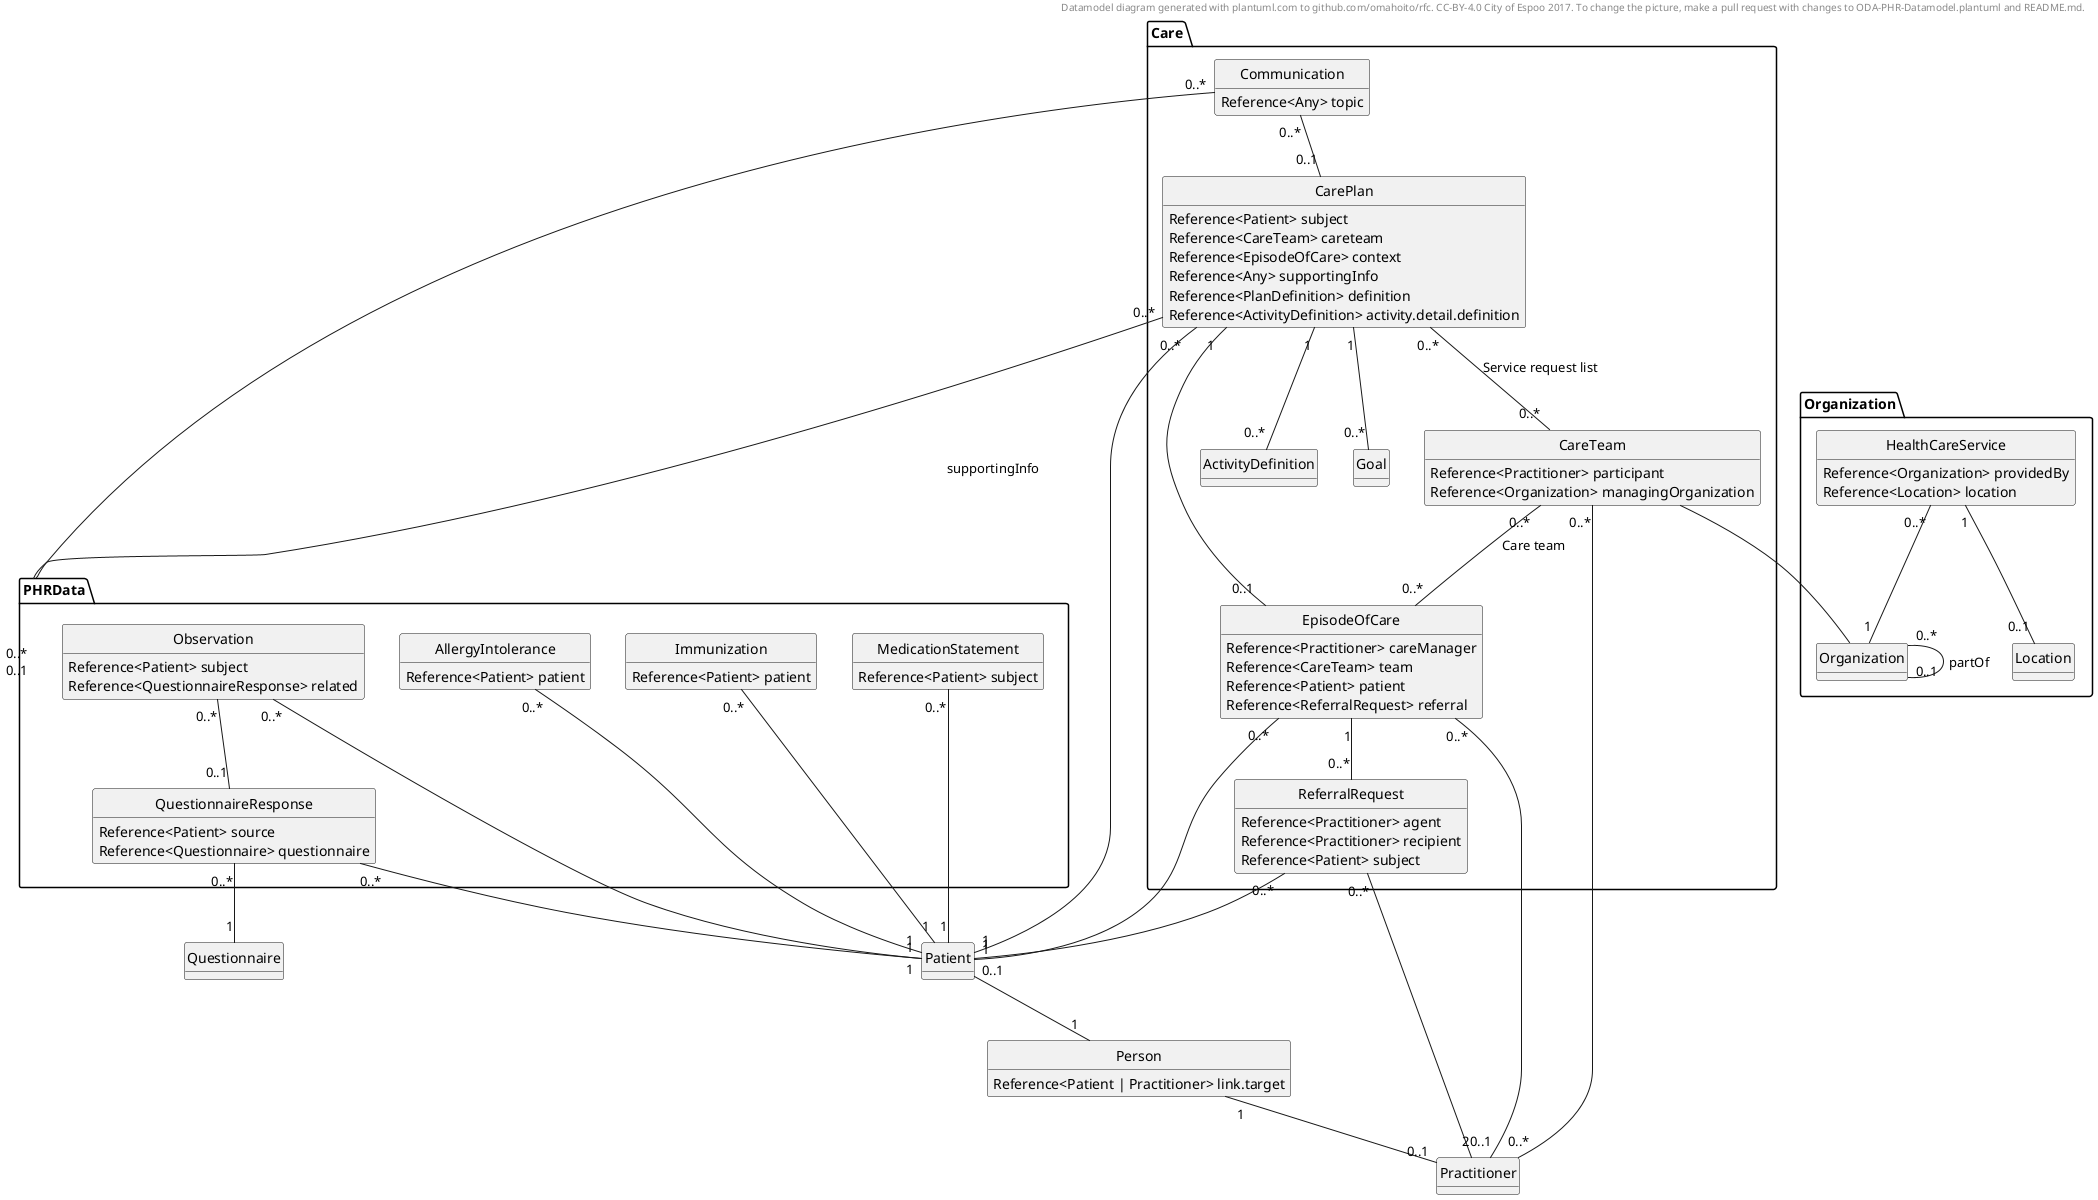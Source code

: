 @startuml

header
Datamodel diagram generated with plantuml.com to github.com/omahoito/rfc. \
CC-BY-4.0 City of Espoo 2017. \
To change the picture, make a pull request with changes to ODA-PHR-Datamodel.plantuml and README.md.
endheader


set namespaceSeparator ::
hide methods
hide circle


class Organization::HealthCareService {
	Reference<Organization> providedBy
	Reference<Location> location
}
class Organization::Location
class Organization::Organization

class PHRData::AllergyIntolerance {
	Reference<Patient> patient
}

class PHRData::Immunization {
	Reference<Patient> patient
}

class PHRData::MedicationStatement {
	Reference<Patient> subject
}

class PHRData::Observation {
	Reference<Patient> subject
	Reference<QuestionnaireResponse> related
}
	
class PHRData::QuestionnaireResponse {
	Reference<Patient> source
	Reference<Questionnaire> questionnaire
}

class Care::CarePlan {
	Reference<Patient> subject
	Reference<CareTeam> careteam
	Reference<EpisodeOfCare> context
	Reference<Any> supportingInfo
	Reference<PlanDefinition> definition
	Reference<ActivityDefinition> activity.detail.definition
}

class Care::CareTeam {
	Reference<Practitioner> participant
	Reference<Organization> managingOrganization
}

class Care::Communication {
	Reference<Any> topic
}

class Care::EpisodeOfCare {
   	Reference<Practitioner> careManager
   	Reference<CareTeam> team
   	Reference<Patient> patient
   	Reference<ReferralRequest> referral
} 

class Care::ReferralRequest {
    Reference<Practitioner> agent
    Reference<Practitioner> recipient
    Reference<Patient> subject
}


class Care::ActivityDefinition

class Care::Goal
class Person {
	Reference<Patient | Practitioner> link.target
}

Care::CarePlan "0..*" -- "0..*" Care::CareTeam : Service request list
Care::CareTeam "0..*" -- "0..*" Care::EpisodeOfCare : Care team
Care::CarePlan "0..*" -- "0..*" PHRData : supportingInfo
Care::EpisodeOfCare "0..1" -- "1" Care::CarePlan 
Care::EpisodeOfCare "0..*" -- "1" Patient
Care::EpisodeOfCare "1" -- "0..*" Care::ReferralRequest
Care::ReferralRequest "0..*" -- "2" Practitioner
Care::ReferralRequest "0..*" -- "1" Patient

Person "1" -up- "0..1" Patient
Person "1" --" 0..1" Practitioner

Care::EpisodeOfCare "0..*" -- "0..1" Practitioner
Care::CareTeam "0..*" -- "0..*" Practitioner
Care::CarePlan "0..*" -- "1" Patient
Care::CarePlan "1" -- "0..*" Care::Goal
PHRData::Observation "0..*"--"0..1" PHRData::QuestionnaireResponse


PHRData::QuestionnaireResponse "0..*" -- "1" Questionnaire

Care::Communication "0..*" -- "0..1" Care::CarePlan

Organization::Organization "0..*" -- "0..1" Organization::Organization : partOf
Organization::HealthCareService "0..*" -- "1" Organization::Organization
Organization::HealthCareService "1" -- "0..1" Organization::Location

PHRData::Observation "0..*" -- "1" Patient
PHRData::AllergyIntolerance "0..*" -- "1" Patient
PHRData::Immunization "0..*" -- "1" Patient
PHRData::MedicationStatement "0..*" -- "1" Patient
PHRData::QuestionnaireResponse "0..*" -- "1" Patient

Care::CareTeam -- Organization::Organization
Care::Communication "0..*" -- "0..1" PHRData
Care::CarePlan "1" -- "0..*" Care::ActivityDefinition

@enduml